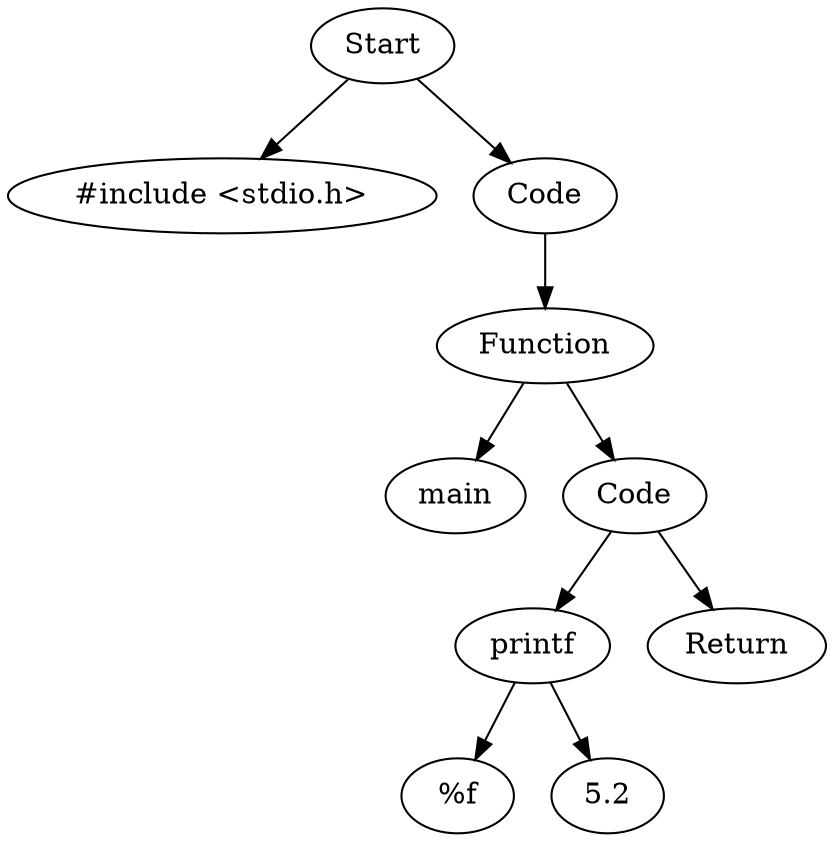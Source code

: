 digraph AST {
  "137867412561472" [label="Start"];
  "137867412561472" -> "137867412566320";
  "137867412561472" -> "137867412558016";
  "137867412566320" [label="#include <stdio.h>"];
  "137867412558016" [label="Code"];
  "137867412558016" -> "137867412554800";
  "137867412554800" [label="Function"];
  "137867412554800" -> "137867412564448";
  "137867412554800" -> "137867412557104";
  "137867412564448" [label="main"];
  "137867412557104" [label="Code"];
  "137867412557104" -> "137867412558208";
  "137867412557104" -> "137867412562048";
  "137867412558208" [label="printf"];
  "137867412558208" -> "137867412560512";
  "137867412558208" -> "137867412556288";
  "137867412560512" [label="%f"];
  "137867412556288" [label="5.2"];
  "137867412562048" [label="Return"];
}
